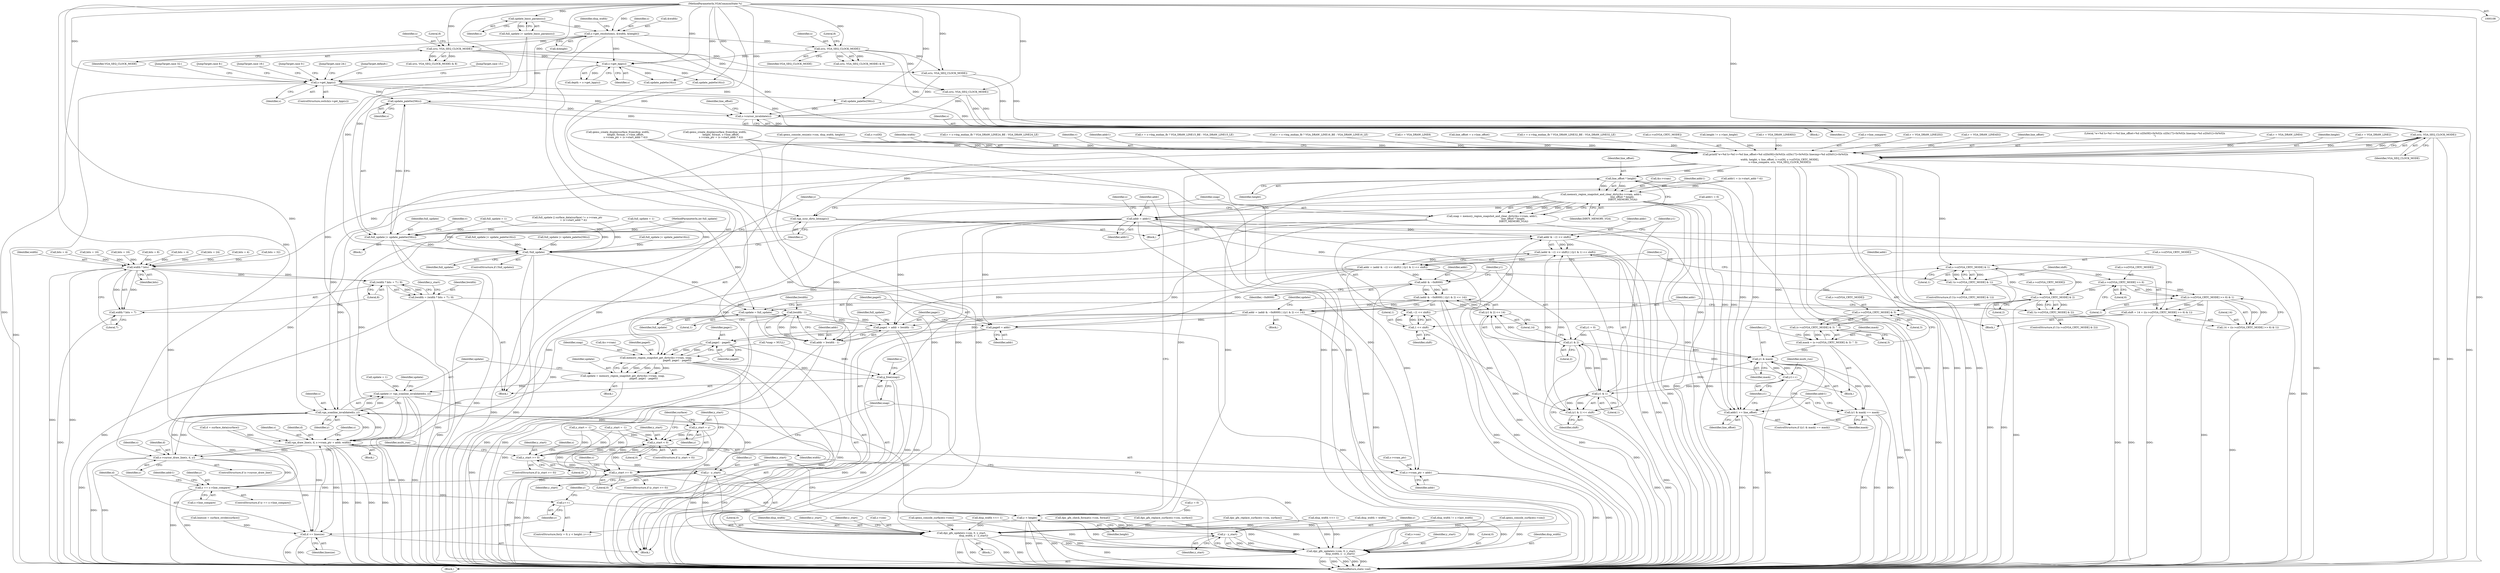 digraph "0_qemu_bfc56535f793c557aa754c50213fc5f882e6482d@API" {
"1000540" [label="(Call,update_palette256(s))"];
"1000533" [label="(Call,s->get_bpp(s))"];
"1000279" [label="(Call,s->get_bpp(s))"];
"1000163" [label="(Call,s->get_resolution(s, &width, &height))"];
"1000161" [label="(Call,update_basic_params(s))"];
"1000109" [label="(MethodParameterIn,VGACommonState *s)"];
"1000253" [label="(Call,sr(s, VGA_SEQ_CLOCK_MODE))"];
"1000269" [label="(Call,sr(s, VGA_SEQ_CLOCK_MODE))"];
"1000538" [label="(Call,full_update |= update_palette256(s))"];
"1000688" [label="(Call,!full_update)"];
"1000777" [label="(Call,update = full_update)"];
"1000627" [label="(Call,s->cursor_invalidate(s))"];
"1000653" [label="(Call,sr(s, VGA_SEQ_CLOCK_MODE))"];
"1000634" [label="(Call,printf(\"w=%d h=%d v=%d line_offset=%d cr[0x09]=0x%02x cr[0x17]=0x%02x linecmp=%d sr[0x01]=0x%02x\n\",\n           width, height, v, line_offset, s->cr[9], s->cr[VGA_CRTC_MODE],\n           s->line_compare, sr(s, VGA_SEQ_CLOCK_MODE)))"];
"1000667" [label="(Call,width * bits)"];
"1000665" [label="(Call,(width * bits + 7) / 8)"];
"1000663" [label="(Call,bwidth = (width * bits + 7) / 8)"];
"1000787" [label="(Call,bwidth - 1)"];
"1000783" [label="(Call,page1 = addr + bwidth - 1)"];
"1000807" [label="(Call,page1 - page0)"];
"1000800" [label="(Call,memory_region_snapshot_get_dirty(&s->vram, snap,\n                                                      page0, page1 - page0))"];
"1000798" [label="(Call,update = memory_region_snapshot_get_dirty(&s->vram, snap,\n                                                      page0, page1 - page0))"];
"1000810" [label="(Call,update |= vga_scanline_invalidated(s, y))"];
"1000928" [label="(Call,g_free(snap))"];
"1000785" [label="(Call,addr + bwidth - 1)"];
"1000666" [label="(Call,width * bits + 7)"];
"1000830" [label="(Call,vga_draw_line(s, d, s->vram_ptr + addr, width))"];
"1000812" [label="(Call,vga_scanline_invalidated(s, y))"];
"1000822" [label="(Call,y_start = y)"];
"1000819" [label="(Call,y_start < 0)"];
"1000850" [label="(Call,y_start >= 0)"];
"1000861" [label="(Call,y - y_start)"];
"1000854" [label="(Call,dpy_gfx_update(s->con, 0, y_start,\n                               disp_width, y - y_start))"];
"1000918" [label="(Call,dpy_gfx_update(s->con, 0, y_start,\n                       disp_width, y - y_start))"];
"1000902" [label="(Call,y == s->line_compare)"];
"1000712" [label="(Call,y++)"];
"1000709" [label="(Call,y < height)"];
"1000925" [label="(Call,y - y_start)"];
"1000914" [label="(Call,y_start >= 0)"];
"1000843" [label="(Call,s->cursor_draw_line(s, d, y))"];
"1000910" [label="(Call,d += linesize)"];
"1000701" [label="(Call,line_offset * height)"];
"1000695" [label="(Call,memory_region_snapshot_and_clear_dirty(&s->vram, addr1,\n                                                      line_offset * height,\n                                                       DIRTY_MEMORY_VGA))"];
"1000693" [label="(Call,snap = memory_region_snapshot_and_clear_dirty(&s->vram, addr1,\n                                                      line_offset * height,\n                                                       DIRTY_MEMORY_VGA))"];
"1000715" [label="(Call,addr = addr1)"];
"1000745" [label="(Call,addr & ~(1 << shift))"];
"1000744" [label="(Call,(addr & ~(1 << shift)) | ((y1 & 1) << shift))"];
"1000742" [label="(Call,addr = (addr & ~(1 << shift)) | ((y1 & 1) << shift))"];
"1000769" [label="(Call,addr & ~0x8000)"];
"1000768" [label="(Call,(addr & ~0x8000) | ((y1 & 2) << 14))"];
"1000766" [label="(Call,addr = (addr & ~0x8000) | ((y1 & 2) << 14))"];
"1000780" [label="(Call,page0 = addr)"];
"1000833" [label="(Call,s->vram_ptr + addr)"];
"1000889" [label="(Call,addr1 += line_offset)"];
"1000720" [label="(Call,s->cr[VGA_CRTC_MODE] & 1)"];
"1000719" [label="(Call,!(s->cr[VGA_CRTC_MODE] & 1))"];
"1000734" [label="(Call,s->cr[VGA_CRTC_MODE] >> 6)"];
"1000733" [label="(Call,(s->cr[VGA_CRTC_MODE] >> 6) & 1)"];
"1000729" [label="(Call,shift = 14 + ((s->cr[VGA_CRTC_MODE] >> 6) & 1))"];
"1000748" [label="(Call,1 << shift)"];
"1000747" [label="(Call,~(1 << shift))"];
"1000751" [label="(Call,(y1 & 1) << shift)"];
"1000731" [label="(Call,14 + ((s->cr[VGA_CRTC_MODE] >> 6) & 1))"];
"1000758" [label="(Call,s->cr[VGA_CRTC_MODE] & 2)"];
"1000757" [label="(Call,!(s->cr[VGA_CRTC_MODE] & 2))"];
"1000875" [label="(Call,s->cr[VGA_CRTC_MODE] & 3)"];
"1000874" [label="(Call,(s->cr[VGA_CRTC_MODE] & 3) ^ 3)"];
"1000872" [label="(Call,mask = (s->cr[VGA_CRTC_MODE] & 3) ^ 3)"];
"1000885" [label="(Call,y1 & mask)"];
"1000884" [label="(Call,(y1 & mask) == mask)"];
"1000892" [label="(Call,y1++)"];
"1000752" [label="(Call,y1 & 1)"];
"1000773" [label="(Call,y1 & 2)"];
"1000772" [label="(Call,(y1 & 2) << 14)"];
"1000691" [label="(Call,vga_sync_dirty_bitmap(s))"];
"1000783" [label="(Call,page1 = addr + bwidth - 1)"];
"1000664" [label="(Identifier,bwidth)"];
"1000844" [label="(Identifier,s)"];
"1000637" [label="(Identifier,height)"];
"1000755" [label="(Identifier,shift)"];
"1000754" [label="(Literal,1)"];
"1000805" [label="(Identifier,snap)"];
"1000782" [label="(Identifier,addr)"];
"1000707" [label="(Identifier,y)"];
"1000710" [label="(Identifier,y)"];
"1000870" [label="(Identifier,multi_run)"];
"1000721" [label="(Call,s->cr[VGA_CRTC_MODE])"];
"1000538" [label="(Call,full_update |= update_palette256(s))"];
"1000115" [label="(Call,qemu_console_surface(s->con))"];
"1000653" [label="(Call,sr(s, VGA_SEQ_CLOCK_MODE))"];
"1000811" [label="(Identifier,update)"];
"1000757" [label="(Call,!(s->cr[VGA_CRTC_MODE] & 2))"];
"1000350" [label="(Call,qemu_create_displaysurface_from(disp_width,\n                    height, format, s->line_offset,\n                    s->vram_ptr + (s->start_addr * 4)))"];
"1000816" [label="(Identifier,update)"];
"1000714" [label="(Block,)"];
"1000712" [label="(Call,y++)"];
"1000164" [label="(Identifier,s)"];
"1000665" [label="(Call,(width * bits + 7) / 8)"];
"1000705" [label="(ControlStructure,for(y = 0; y < height; y++))"];
"1000927" [label="(Identifier,y_start)"];
"1000747" [label="(Call,~(1 << shift))"];
"1000735" [label="(Call,s->cr[VGA_CRTC_MODE])"];
"1000759" [label="(Call,s->cr[VGA_CRTC_MODE])"];
"1000524" [label="(Call,v = VGA_DRAW_LINE2)"];
"1000919" [label="(Call,s->con)"];
"1000711" [label="(Identifier,height)"];
"1000769" [label="(Call,addr & ~0x8000)"];
"1000765" [label="(Block,)"];
"1000541" [label="(Identifier,s)"];
"1000756" [label="(ControlStructure,if (!(s->cr[VGA_CRTC_MODE] & 2)))"];
"1000912" [label="(Identifier,linesize)"];
"1000715" [label="(Call,addr = addr1)"];
"1000537" [label="(JumpTarget,case 0:)"];
"1000480" [label="(Call,full_update |= update_palette16(s))"];
"1000667" [label="(Call,width * bits)"];
"1000510" [label="(Call,update_palette16(s))"];
"1000784" [label="(Identifier,page1)"];
"1000640" [label="(Call,s->cr[9])"];
"1000734" [label="(Call,s->cr[VGA_CRTC_MODE] >> 6)"];
"1000270" [label="(Identifier,s)"];
"1000918" [label="(Call,dpy_gfx_update(s->con, 0, y_start,\n                       disp_width, y - y_start))"];
"1000636" [label="(Identifier,width)"];
"1000713" [label="(Identifier,y)"];
"1000689" [label="(Identifier,full_update)"];
"1000839" [label="(ControlStructure,if (s->cursor_draw_line))"];
"1000111" [label="(Block,)"];
"1000676" [label="(Call,d = surface_data(surface))"];
"1000939" [label="(MethodReturn,static void)"];
"1000588" [label="(Call,v = s->big_endian_fb ? VGA_DRAW_LINE24_BE : VGA_DRAW_LINE24_LE)"];
"1000861" [label="(Call,y - y_start)"];
"1000824" [label="(Identifier,y)"];
"1000845" [label="(Identifier,d)"];
"1000776" [label="(Literal,14)"];
"1000774" [label="(Identifier,y1)"];
"1000834" [label="(Call,s->vram_ptr)"];
"1000746" [label="(Identifier,addr)"];
"1000279" [label="(Call,s->get_bpp(s))"];
"1000587" [label="(JumpTarget,case 24:)"];
"1000638" [label="(Identifier,v)"];
"1000831" [label="(Identifier,s)"];
"1000885" [label="(Call,y1 & mask)"];
"1000883" [label="(ControlStructure,if ((y1 & mask) == mask))"];
"1000876" [label="(Call,s->cr[VGA_CRTC_MODE])"];
"1000657" [label="(Identifier,addr1)"];
"1000252" [label="(Call,sr(s, VGA_SEQ_CLOCK_MODE) & 8)"];
"1000268" [label="(Call,sr(s, VGA_SEQ_CLOCK_MODE) & 8)"];
"1000864" [label="(Call,y_start = -1)"];
"1000694" [label="(Identifier,snap)"];
"1000750" [label="(Identifier,shift)"];
"1000534" [label="(Identifier,s)"];
"1000887" [label="(Identifier,mask)"];
"1000772" [label="(Call,(y1 & 2) << 14)"];
"1000596" [label="(Call,bits = 24)"];
"1000536" [label="(JumpTarget,default:)"];
"1000670" [label="(Literal,7)"];
"1000669" [label="(Identifier,bits)"];
"1000850" [label="(Call,y_start >= 0)"];
"1000813" [label="(Identifier,s)"];
"1000922" [label="(Literal,0)"];
"1000770" [label="(Identifier,addr)"];
"1000843" [label="(Call,s->cursor_draw_line(s, d, y))"];
"1000687" [label="(ControlStructure,if (!full_update))"];
"1000832" [label="(Identifier,d)"];
"1000533" [label="(Call,s->get_bpp(s))"];
"1000719" [label="(Call,!(s->cr[VGA_CRTC_MODE] & 1))"];
"1000830" [label="(Call,vga_draw_line(s, d, s->vram_ptr + addr, width))"];
"1000771" [label="(Identifier,~0x8000)"];
"1000852" [label="(Literal,0)"];
"1000709" [label="(Call,y < height)"];
"1000761" [label="(Identifier,s)"];
"1000634" [label="(Call,printf(\"w=%d h=%d v=%d line_offset=%d cr[0x09]=0x%02x cr[0x17]=0x%02x linecmp=%d sr[0x01]=0x%02x\n\",\n           width, height, v, line_offset, s->cr[9], s->cr[VGA_CRTC_MODE],\n           s->line_compare, sr(s, VGA_SEQ_CLOCK_MODE)))"];
"1000545" [label="(Call,bits = 4)"];
"1000913" [label="(ControlStructure,if (y_start >= 0))"];
"1000753" [label="(Identifier,y1)"];
"1000766" [label="(Call,addr = (addr & ~0x8000) | ((y1 & 2) << 14))"];
"1000272" [label="(Literal,8)"];
"1000258" [label="(Call,disp_width <<= 1)"];
"1000561" [label="(JumpTarget,case 15:)"];
"1000165" [label="(Call,&width)"];
"1000920" [label="(Identifier,s)"];
"1000810" [label="(Call,update |= vga_scanline_invalidated(s, y))"];
"1000562" [label="(Call,v = s->big_endian_fb ? VGA_DRAW_LINE15_BE : VGA_DRAW_LINE15_LE)"];
"1000812" [label="(Call,vga_scanline_invalidated(s, y))"];
"1000901" [label="(ControlStructure,if (y == s->line_compare))"];
"1000881" [label="(Literal,3)"];
"1000723" [label="(Identifier,s)"];
"1000797" [label="(Block,)"];
"1000430" [label="(Call,full_update || surface_data(surface) != s->vram_ptr\n                + (s->start_addr * 4))"];
"1000575" [label="(Call,v = s->big_endian_fb ? VGA_DRAW_LINE16_BE : VGA_DRAW_LINE16_LE)"];
"1000543" [label="(Identifier,v)"];
"1000779" [label="(Identifier,full_update)"];
"1000470" [label="(Call,dpy_gfx_replace_surface(s->con, surface))"];
"1000159" [label="(Call,full_update |= update_basic_params(s))"];
"1000630" [label="(Identifier,line_offset)"];
"1000890" [label="(Identifier,addr1)"];
"1000684" [label="(Call,y1 = 0)"];
"1000849" [label="(ControlStructure,if (y_start >= 0))"];
"1000162" [label="(Identifier,s)"];
"1000807" [label="(Call,page1 - page0)"];
"1000916" [label="(Literal,0)"];
"1000609" [label="(Call,bits = 32)"];
"1000668" [label="(Identifier,width)"];
"1000733" [label="(Call,(s->cr[VGA_CRTC_MODE] >> 6) & 1)"];
"1000837" [label="(Identifier,addr)"];
"1000786" [label="(Identifier,addr)"];
"1000422" [label="(Call,full_update = 1)"];
"1000871" [label="(Block,)"];
"1000253" [label="(Call,sr(s, VGA_SEQ_CLOCK_MODE))"];
"1000798" [label="(Call,update = memory_region_snapshot_get_dirty(&s->vram, snap,\n                                                      page0, page1 - page0))"];
"1000872" [label="(Call,mask = (s->cr[VGA_CRTC_MODE] & 3) ^ 3)"];
"1000680" [label="(Call,linesize = surface_stride(surface))"];
"1000818" [label="(ControlStructure,if (y_start < 0))"];
"1000381" [label="(Call,qemu_console_surface(s->con))"];
"1000554" [label="(Call,v = VGA_DRAW_LINE8)"];
"1000809" [label="(Identifier,page0)"];
"1000672" [label="(Call,y_start = -1)"];
"1000716" [label="(Identifier,addr)"];
"1000663" [label="(Call,bwidth = (width * bits + 7) / 8)"];
"1000629" [label="(Call,line_offset = s->line_offset)"];
"1000527" [label="(Call,bits = 4)"];
"1000801" [label="(Call,&s->vram)"];
"1000727" [label="(Block,)"];
"1000600" [label="(JumpTarget,case 32:)"];
"1000808" [label="(Identifier,page1)"];
"1000366" [label="(Call,dpy_gfx_replace_surface(s->con, surface))"];
"1000601" [label="(Call,v = s->big_endian_fb ? VGA_DRAW_LINE32_BE : VGA_DRAW_LINE32_LE)"];
"1000274" [label="(Call,disp_width <<= 1)"];
"1000926" [label="(Identifier,y)"];
"1000700" [label="(Identifier,addr1)"];
"1000785" [label="(Call,addr + bwidth - 1)"];
"1000277" [label="(Call,depth = s->get_bpp(s))"];
"1000726" [label="(Literal,1)"];
"1000856" [label="(Identifier,s)"];
"1000778" [label="(Identifier,update)"];
"1000819" [label="(Call,y_start < 0)"];
"1000645" [label="(Call,s->cr[VGA_CRTC_MODE])"];
"1000928" [label="(Call,g_free(snap))"];
"1000806" [label="(Identifier,page0)"];
"1000169" [label="(Call,disp_width = width)"];
"1000904" [label="(Call,s->line_compare)"];
"1000781" [label="(Identifier,page0)"];
"1000789" [label="(Literal,1)"];
"1000583" [label="(Call,bits = 16)"];
"1000907" [label="(Call,addr1 = 0)"];
"1000893" [label="(Identifier,y1)"];
"1000888" [label="(Identifier,mask)"];
"1000486" [label="(Call,sr(s, VGA_SEQ_CLOCK_MODE))"];
"1000814" [label="(Identifier,y)"];
"1000767" [label="(Identifier,addr)"];
"1000846" [label="(Identifier,y)"];
"1000822" [label="(Call,y_start = y)"];
"1000540" [label="(Call,update_palette256(s))"];
"1000323" [label="(Call,height != s->last_height)"];
"1000914" [label="(Call,y_start >= 0)"];
"1000929" [label="(Identifier,snap)"];
"1000858" [label="(Literal,0)"];
"1000758" [label="(Call,s->cr[VGA_CRTC_MODE] & 2)"];
"1000731" [label="(Call,14 + ((s->cr[VGA_CRTC_MODE] >> 6) & 1))"];
"1000693" [label="(Call,snap = memory_region_snapshot_and_clear_dirty(&s->vram, addr1,\n                                                      line_offset * height,\n                                                       DIRTY_MEMORY_VGA))"];
"1000780" [label="(Call,page0 = addr)"];
"1000293" [label="(Call,dpy_gfx_check_format(s->con, format))"];
"1000752" [label="(Call,y1 & 1)"];
"1000718" [label="(ControlStructure,if (!(s->cr[VGA_CRTC_MODE] & 1)))"];
"1000895" [label="(Identifier,multi_run)"];
"1000454" [label="(Call,qemu_create_displaysurface_from(disp_width,\n                height, format, s->line_offset,\n                s->vram_ptr + (s->start_addr * 4)))"];
"1000925" [label="(Call,y - y_start)"];
"1000777" [label="(Call,update = full_update)"];
"1000255" [label="(Identifier,VGA_SEQ_CLOCK_MODE)"];
"1000860" [label="(Identifier,disp_width)"];
"1000743" [label="(Identifier,addr)"];
"1000110" [label="(MethodParameterIn,int full_update)"];
"1000884" [label="(Call,(y1 & mask) == mask)"];
"1000788" [label="(Identifier,bwidth)"];
"1000542" [label="(Call,v = VGA_DRAW_LINE8D2)"];
"1000911" [label="(Identifier,d)"];
"1000773" [label="(Call,y1 & 2)"];
"1000650" [label="(Call,s->line_compare)"];
"1000167" [label="(Call,&height)"];
"1000800" [label="(Call,memory_region_snapshot_get_dirty(&s->vram, snap,\n                                                      page0, page1 - page0))"];
"1000271" [label="(Identifier,VGA_SEQ_CLOCK_MODE)"];
"1000823" [label="(Identifier,y_start)"];
"1000923" [label="(Identifier,y_start)"];
"1000269" [label="(Call,sr(s, VGA_SEQ_CLOCK_MODE))"];
"1000833" [label="(Call,s->vram_ptr + addr)"];
"1000741" [label="(Literal,1)"];
"1000673" [label="(Identifier,y_start)"];
"1000908" [label="(Identifier,addr1)"];
"1000233" [label="(Call,full_update = 1)"];
"1000740" [label="(Literal,6)"];
"1000859" [label="(Identifier,y_start)"];
"1000702" [label="(Identifier,line_offset)"];
"1000745" [label="(Call,addr & ~(1 << shift))"];
"1000892" [label="(Call,y1++)"];
"1000109" [label="(MethodParameterIn,VGACommonState *s)"];
"1000627" [label="(Call,s->cursor_invalidate(s))"];
"1000535" [label="(Block,)"];
"1000514" [label="(Call,sr(s, VGA_SEQ_CLOCK_MODE))"];
"1000654" [label="(Identifier,s)"];
"1000373" [label="(Call,qemu_console_resize(s->con, disp_width, height))"];
"1000570" [label="(Call,bits = 16)"];
"1000508" [label="(Call,full_update |= update_palette16(s))"];
"1000841" [label="(Identifier,s)"];
"1000862" [label="(Identifier,y)"];
"1000903" [label="(Identifier,y)"];
"1000744" [label="(Call,(addr & ~(1 << shift)) | ((y1 & 1) << shift))"];
"1000751" [label="(Call,(y1 & 1) << shift)"];
"1000557" [label="(Call,bits = 8)"];
"1000874" [label="(Call,(s->cr[VGA_CRTC_MODE] & 3) ^ 3)"];
"1000932" [label="(Identifier,s)"];
"1000873" [label="(Identifier,mask)"];
"1000539" [label="(Identifier,full_update)"];
"1000820" [label="(Identifier,y_start)"];
"1000655" [label="(Identifier,VGA_SEQ_CLOCK_MODE)"];
"1000161" [label="(Call,update_basic_params(s))"];
"1000863" [label="(Identifier,y_start)"];
"1000732" [label="(Literal,14)"];
"1000853" [label="(Block,)"];
"1000519" [label="(Call,v = VGA_DRAW_LINE2D2)"];
"1000865" [label="(Identifier,y_start)"];
"1000136" [label="(Call,*snap = NULL)"];
"1000550" [label="(Call,full_update |= update_palette256(s))"];
"1000163" [label="(Call,s->get_resolution(s, &width, &height))"];
"1000749" [label="(Literal,1)"];
"1000491" [label="(Call,v = VGA_DRAW_LINE4D2)"];
"1000692" [label="(Identifier,s)"];
"1000280" [label="(Identifier,s)"];
"1000902" [label="(Call,y == s->line_compare)"];
"1000720" [label="(Call,s->cr[VGA_CRTC_MODE] & 1)"];
"1000317" [label="(Call,disp_width != s->last_width)"];
"1000706" [label="(Call,y = 0)"];
"1000696" [label="(Call,&s->vram)"];
"1000549" [label="(JumpTarget,case 8:)"];
"1000532" [label="(ControlStructure,switch(s->get_bpp(s)))"];
"1000729" [label="(Call,shift = 14 + ((s->cr[VGA_CRTC_MODE] >> 6) & 1))"];
"1000170" [label="(Identifier,disp_width)"];
"1000787" [label="(Call,bwidth - 1)"];
"1000775" [label="(Literal,2)"];
"1000924" [label="(Identifier,disp_width)"];
"1000703" [label="(Identifier,height)"];
"1000552" [label="(Call,update_palette256(s))"];
"1000855" [label="(Call,s->con)"];
"1000886" [label="(Identifier,y1)"];
"1000690" [label="(Block,)"];
"1000574" [label="(JumpTarget,case 16:)"];
"1000704" [label="(Identifier,DIRTY_MEMORY_VGA)"];
"1000828" [label="(Identifier,surface)"];
"1000639" [label="(Identifier,line_offset)"];
"1000254" [label="(Identifier,s)"];
"1000799" [label="(Identifier,update)"];
"1000882" [label="(Literal,3)"];
"1000793" [label="(Call,update = 1)"];
"1000889" [label="(Call,addr1 += line_offset)"];
"1000748" [label="(Call,1 << shift)"];
"1000891" [label="(Identifier,line_offset)"];
"1000626" [label="(Block,)"];
"1000742" [label="(Call,addr = (addr & ~(1 << shift)) | ((y1 & 1) << shift))"];
"1000829" [label="(Block,)"];
"1000666" [label="(Call,width * bits + 7)"];
"1000730" [label="(Identifier,shift)"];
"1000917" [label="(Block,)"];
"1000851" [label="(Identifier,y_start)"];
"1000875" [label="(Call,s->cr[VGA_CRTC_MODE] & 3)"];
"1000691" [label="(Call,vga_sync_dirty_bitmap(s))"];
"1000482" [label="(Call,update_palette16(s))"];
"1000910" [label="(Call,d += linesize)"];
"1000701" [label="(Call,line_offset * height)"];
"1000768" [label="(Call,(addr & ~0x8000) | ((y1 & 2) << 14))"];
"1000915" [label="(Identifier,y_start)"];
"1000854" [label="(Call,dpy_gfx_update(s->con, 0, y_start,\n                               disp_width, y - y_start))"];
"1000791" [label="(Identifier,full_update)"];
"1000499" [label="(Call,bits = 4)"];
"1000256" [label="(Literal,8)"];
"1000635" [label="(Literal,\"w=%d h=%d v=%d line_offset=%d cr[0x09]=0x%02x cr[0x17]=0x%02x linecmp=%d sr[0x01]=0x%02x\n\")"];
"1000821" [label="(Literal,0)"];
"1000688" [label="(Call,!full_update)"];
"1000496" [label="(Call,v = VGA_DRAW_LINE4)"];
"1000671" [label="(Literal,8)"];
"1000656" [label="(Call,addr1 = (s->start_addr * 4))"];
"1000628" [label="(Identifier,s)"];
"1000838" [label="(Identifier,width)"];
"1000717" [label="(Identifier,addr1)"];
"1000764" [label="(Literal,2)"];
"1000695" [label="(Call,memory_region_snapshot_and_clear_dirty(&s->vram, addr1,\n                                                      line_offset * height,\n                                                       DIRTY_MEMORY_VGA))"];
"1000540" -> "1000538"  [label="AST: "];
"1000540" -> "1000541"  [label="CFG: "];
"1000541" -> "1000540"  [label="AST: "];
"1000538" -> "1000540"  [label="CFG: "];
"1000540" -> "1000538"  [label="DDG: "];
"1000533" -> "1000540"  [label="DDG: "];
"1000109" -> "1000540"  [label="DDG: "];
"1000540" -> "1000627"  [label="DDG: "];
"1000540" -> "1000653"  [label="DDG: "];
"1000533" -> "1000532"  [label="AST: "];
"1000533" -> "1000534"  [label="CFG: "];
"1000534" -> "1000533"  [label="AST: "];
"1000536" -> "1000533"  [label="CFG: "];
"1000537" -> "1000533"  [label="CFG: "];
"1000549" -> "1000533"  [label="CFG: "];
"1000561" -> "1000533"  [label="CFG: "];
"1000574" -> "1000533"  [label="CFG: "];
"1000587" -> "1000533"  [label="CFG: "];
"1000600" -> "1000533"  [label="CFG: "];
"1000533" -> "1000939"  [label="DDG: "];
"1000279" -> "1000533"  [label="DDG: "];
"1000109" -> "1000533"  [label="DDG: "];
"1000533" -> "1000552"  [label="DDG: "];
"1000533" -> "1000627"  [label="DDG: "];
"1000533" -> "1000653"  [label="DDG: "];
"1000279" -> "1000277"  [label="AST: "];
"1000279" -> "1000280"  [label="CFG: "];
"1000280" -> "1000279"  [label="AST: "];
"1000277" -> "1000279"  [label="CFG: "];
"1000279" -> "1000277"  [label="DDG: "];
"1000163" -> "1000279"  [label="DDG: "];
"1000253" -> "1000279"  [label="DDG: "];
"1000269" -> "1000279"  [label="DDG: "];
"1000109" -> "1000279"  [label="DDG: "];
"1000279" -> "1000482"  [label="DDG: "];
"1000279" -> "1000510"  [label="DDG: "];
"1000163" -> "1000111"  [label="AST: "];
"1000163" -> "1000167"  [label="CFG: "];
"1000164" -> "1000163"  [label="AST: "];
"1000165" -> "1000163"  [label="AST: "];
"1000167" -> "1000163"  [label="AST: "];
"1000170" -> "1000163"  [label="CFG: "];
"1000163" -> "1000939"  [label="DDG: "];
"1000163" -> "1000939"  [label="DDG: "];
"1000163" -> "1000939"  [label="DDG: "];
"1000161" -> "1000163"  [label="DDG: "];
"1000109" -> "1000163"  [label="DDG: "];
"1000163" -> "1000253"  [label="DDG: "];
"1000163" -> "1000269"  [label="DDG: "];
"1000161" -> "1000159"  [label="AST: "];
"1000161" -> "1000162"  [label="CFG: "];
"1000162" -> "1000161"  [label="AST: "];
"1000159" -> "1000161"  [label="CFG: "];
"1000161" -> "1000159"  [label="DDG: "];
"1000109" -> "1000161"  [label="DDG: "];
"1000109" -> "1000108"  [label="AST: "];
"1000109" -> "1000939"  [label="DDG: "];
"1000109" -> "1000253"  [label="DDG: "];
"1000109" -> "1000269"  [label="DDG: "];
"1000109" -> "1000482"  [label="DDG: "];
"1000109" -> "1000486"  [label="DDG: "];
"1000109" -> "1000510"  [label="DDG: "];
"1000109" -> "1000514"  [label="DDG: "];
"1000109" -> "1000552"  [label="DDG: "];
"1000109" -> "1000627"  [label="DDG: "];
"1000109" -> "1000653"  [label="DDG: "];
"1000109" -> "1000691"  [label="DDG: "];
"1000109" -> "1000812"  [label="DDG: "];
"1000109" -> "1000830"  [label="DDG: "];
"1000109" -> "1000843"  [label="DDG: "];
"1000253" -> "1000252"  [label="AST: "];
"1000253" -> "1000255"  [label="CFG: "];
"1000254" -> "1000253"  [label="AST: "];
"1000255" -> "1000253"  [label="AST: "];
"1000256" -> "1000253"  [label="CFG: "];
"1000253" -> "1000252"  [label="DDG: "];
"1000253" -> "1000252"  [label="DDG: "];
"1000253" -> "1000486"  [label="DDG: "];
"1000253" -> "1000514"  [label="DDG: "];
"1000253" -> "1000653"  [label="DDG: "];
"1000269" -> "1000268"  [label="AST: "];
"1000269" -> "1000271"  [label="CFG: "];
"1000270" -> "1000269"  [label="AST: "];
"1000271" -> "1000269"  [label="AST: "];
"1000272" -> "1000269"  [label="CFG: "];
"1000269" -> "1000268"  [label="DDG: "];
"1000269" -> "1000268"  [label="DDG: "];
"1000269" -> "1000486"  [label="DDG: "];
"1000269" -> "1000514"  [label="DDG: "];
"1000269" -> "1000653"  [label="DDG: "];
"1000538" -> "1000535"  [label="AST: "];
"1000539" -> "1000538"  [label="AST: "];
"1000543" -> "1000538"  [label="CFG: "];
"1000538" -> "1000939"  [label="DDG: "];
"1000538" -> "1000939"  [label="DDG: "];
"1000159" -> "1000538"  [label="DDG: "];
"1000422" -> "1000538"  [label="DDG: "];
"1000430" -> "1000538"  [label="DDG: "];
"1000233" -> "1000538"  [label="DDG: "];
"1000110" -> "1000538"  [label="DDG: "];
"1000538" -> "1000688"  [label="DDG: "];
"1000688" -> "1000687"  [label="AST: "];
"1000688" -> "1000689"  [label="CFG: "];
"1000689" -> "1000688"  [label="AST: "];
"1000692" -> "1000688"  [label="CFG: "];
"1000707" -> "1000688"  [label="CFG: "];
"1000688" -> "1000939"  [label="DDG: "];
"1000688" -> "1000939"  [label="DDG: "];
"1000508" -> "1000688"  [label="DDG: "];
"1000159" -> "1000688"  [label="DDG: "];
"1000422" -> "1000688"  [label="DDG: "];
"1000430" -> "1000688"  [label="DDG: "];
"1000550" -> "1000688"  [label="DDG: "];
"1000480" -> "1000688"  [label="DDG: "];
"1000233" -> "1000688"  [label="DDG: "];
"1000110" -> "1000688"  [label="DDG: "];
"1000688" -> "1000777"  [label="DDG: "];
"1000777" -> "1000714"  [label="AST: "];
"1000777" -> "1000779"  [label="CFG: "];
"1000778" -> "1000777"  [label="AST: "];
"1000779" -> "1000777"  [label="AST: "];
"1000781" -> "1000777"  [label="CFG: "];
"1000777" -> "1000939"  [label="DDG: "];
"1000110" -> "1000777"  [label="DDG: "];
"1000627" -> "1000626"  [label="AST: "];
"1000627" -> "1000628"  [label="CFG: "];
"1000628" -> "1000627"  [label="AST: "];
"1000630" -> "1000627"  [label="CFG: "];
"1000627" -> "1000939"  [label="DDG: "];
"1000552" -> "1000627"  [label="DDG: "];
"1000514" -> "1000627"  [label="DDG: "];
"1000486" -> "1000627"  [label="DDG: "];
"1000627" -> "1000653"  [label="DDG: "];
"1000653" -> "1000634"  [label="AST: "];
"1000653" -> "1000655"  [label="CFG: "];
"1000654" -> "1000653"  [label="AST: "];
"1000655" -> "1000653"  [label="AST: "];
"1000634" -> "1000653"  [label="CFG: "];
"1000653" -> "1000939"  [label="DDG: "];
"1000653" -> "1000939"  [label="DDG: "];
"1000653" -> "1000634"  [label="DDG: "];
"1000653" -> "1000634"  [label="DDG: "];
"1000552" -> "1000653"  [label="DDG: "];
"1000514" -> "1000653"  [label="DDG: "];
"1000514" -> "1000653"  [label="DDG: "];
"1000486" -> "1000653"  [label="DDG: "];
"1000486" -> "1000653"  [label="DDG: "];
"1000653" -> "1000691"  [label="DDG: "];
"1000653" -> "1000812"  [label="DDG: "];
"1000634" -> "1000111"  [label="AST: "];
"1000635" -> "1000634"  [label="AST: "];
"1000636" -> "1000634"  [label="AST: "];
"1000637" -> "1000634"  [label="AST: "];
"1000638" -> "1000634"  [label="AST: "];
"1000639" -> "1000634"  [label="AST: "];
"1000640" -> "1000634"  [label="AST: "];
"1000645" -> "1000634"  [label="AST: "];
"1000650" -> "1000634"  [label="AST: "];
"1000657" -> "1000634"  [label="CFG: "];
"1000634" -> "1000939"  [label="DDG: "];
"1000634" -> "1000939"  [label="DDG: "];
"1000634" -> "1000939"  [label="DDG: "];
"1000634" -> "1000939"  [label="DDG: "];
"1000634" -> "1000939"  [label="DDG: "];
"1000634" -> "1000939"  [label="DDG: "];
"1000634" -> "1000939"  [label="DDG: "];
"1000323" -> "1000634"  [label="DDG: "];
"1000454" -> "1000634"  [label="DDG: "];
"1000373" -> "1000634"  [label="DDG: "];
"1000350" -> "1000634"  [label="DDG: "];
"1000524" -> "1000634"  [label="DDG: "];
"1000588" -> "1000634"  [label="DDG: "];
"1000562" -> "1000634"  [label="DDG: "];
"1000519" -> "1000634"  [label="DDG: "];
"1000601" -> "1000634"  [label="DDG: "];
"1000542" -> "1000634"  [label="DDG: "];
"1000575" -> "1000634"  [label="DDG: "];
"1000491" -> "1000634"  [label="DDG: "];
"1000554" -> "1000634"  [label="DDG: "];
"1000496" -> "1000634"  [label="DDG: "];
"1000629" -> "1000634"  [label="DDG: "];
"1000634" -> "1000667"  [label="DDG: "];
"1000634" -> "1000701"  [label="DDG: "];
"1000634" -> "1000701"  [label="DDG: "];
"1000634" -> "1000709"  [label="DDG: "];
"1000634" -> "1000720"  [label="DDG: "];
"1000634" -> "1000889"  [label="DDG: "];
"1000634" -> "1000902"  [label="DDG: "];
"1000667" -> "1000666"  [label="AST: "];
"1000667" -> "1000669"  [label="CFG: "];
"1000668" -> "1000667"  [label="AST: "];
"1000669" -> "1000667"  [label="AST: "];
"1000670" -> "1000667"  [label="CFG: "];
"1000667" -> "1000939"  [label="DDG: "];
"1000667" -> "1000939"  [label="DDG: "];
"1000667" -> "1000665"  [label="DDG: "];
"1000667" -> "1000665"  [label="DDG: "];
"1000667" -> "1000666"  [label="DDG: "];
"1000667" -> "1000666"  [label="DDG: "];
"1000570" -> "1000667"  [label="DDG: "];
"1000583" -> "1000667"  [label="DDG: "];
"1000596" -> "1000667"  [label="DDG: "];
"1000527" -> "1000667"  [label="DDG: "];
"1000609" -> "1000667"  [label="DDG: "];
"1000545" -> "1000667"  [label="DDG: "];
"1000499" -> "1000667"  [label="DDG: "];
"1000557" -> "1000667"  [label="DDG: "];
"1000667" -> "1000830"  [label="DDG: "];
"1000665" -> "1000663"  [label="AST: "];
"1000665" -> "1000671"  [label="CFG: "];
"1000666" -> "1000665"  [label="AST: "];
"1000671" -> "1000665"  [label="AST: "];
"1000663" -> "1000665"  [label="CFG: "];
"1000665" -> "1000939"  [label="DDG: "];
"1000665" -> "1000663"  [label="DDG: "];
"1000665" -> "1000663"  [label="DDG: "];
"1000663" -> "1000111"  [label="AST: "];
"1000664" -> "1000663"  [label="AST: "];
"1000673" -> "1000663"  [label="CFG: "];
"1000663" -> "1000939"  [label="DDG: "];
"1000663" -> "1000939"  [label="DDG: "];
"1000663" -> "1000787"  [label="DDG: "];
"1000787" -> "1000785"  [label="AST: "];
"1000787" -> "1000789"  [label="CFG: "];
"1000788" -> "1000787"  [label="AST: "];
"1000789" -> "1000787"  [label="AST: "];
"1000785" -> "1000787"  [label="CFG: "];
"1000787" -> "1000939"  [label="DDG: "];
"1000787" -> "1000783"  [label="DDG: "];
"1000787" -> "1000783"  [label="DDG: "];
"1000787" -> "1000785"  [label="DDG: "];
"1000787" -> "1000785"  [label="DDG: "];
"1000783" -> "1000714"  [label="AST: "];
"1000783" -> "1000785"  [label="CFG: "];
"1000784" -> "1000783"  [label="AST: "];
"1000785" -> "1000783"  [label="AST: "];
"1000791" -> "1000783"  [label="CFG: "];
"1000783" -> "1000939"  [label="DDG: "];
"1000783" -> "1000939"  [label="DDG: "];
"1000715" -> "1000783"  [label="DDG: "];
"1000766" -> "1000783"  [label="DDG: "];
"1000742" -> "1000783"  [label="DDG: "];
"1000783" -> "1000807"  [label="DDG: "];
"1000807" -> "1000800"  [label="AST: "];
"1000807" -> "1000809"  [label="CFG: "];
"1000808" -> "1000807"  [label="AST: "];
"1000809" -> "1000807"  [label="AST: "];
"1000800" -> "1000807"  [label="CFG: "];
"1000807" -> "1000939"  [label="DDG: "];
"1000807" -> "1000800"  [label="DDG: "];
"1000807" -> "1000800"  [label="DDG: "];
"1000780" -> "1000807"  [label="DDG: "];
"1000800" -> "1000798"  [label="AST: "];
"1000801" -> "1000800"  [label="AST: "];
"1000805" -> "1000800"  [label="AST: "];
"1000806" -> "1000800"  [label="AST: "];
"1000798" -> "1000800"  [label="CFG: "];
"1000800" -> "1000939"  [label="DDG: "];
"1000800" -> "1000939"  [label="DDG: "];
"1000800" -> "1000939"  [label="DDG: "];
"1000800" -> "1000798"  [label="DDG: "];
"1000800" -> "1000798"  [label="DDG: "];
"1000800" -> "1000798"  [label="DDG: "];
"1000800" -> "1000798"  [label="DDG: "];
"1000695" -> "1000800"  [label="DDG: "];
"1000693" -> "1000800"  [label="DDG: "];
"1000136" -> "1000800"  [label="DDG: "];
"1000800" -> "1000928"  [label="DDG: "];
"1000798" -> "1000797"  [label="AST: "];
"1000799" -> "1000798"  [label="AST: "];
"1000811" -> "1000798"  [label="CFG: "];
"1000798" -> "1000939"  [label="DDG: "];
"1000798" -> "1000810"  [label="DDG: "];
"1000810" -> "1000714"  [label="AST: "];
"1000810" -> "1000812"  [label="CFG: "];
"1000811" -> "1000810"  [label="AST: "];
"1000812" -> "1000810"  [label="AST: "];
"1000816" -> "1000810"  [label="CFG: "];
"1000810" -> "1000939"  [label="DDG: "];
"1000810" -> "1000939"  [label="DDG: "];
"1000810" -> "1000939"  [label="DDG: "];
"1000793" -> "1000810"  [label="DDG: "];
"1000812" -> "1000810"  [label="DDG: "];
"1000812" -> "1000810"  [label="DDG: "];
"1000928" -> "1000111"  [label="AST: "];
"1000928" -> "1000929"  [label="CFG: "];
"1000929" -> "1000928"  [label="AST: "];
"1000932" -> "1000928"  [label="CFG: "];
"1000928" -> "1000939"  [label="DDG: "];
"1000928" -> "1000939"  [label="DDG: "];
"1000693" -> "1000928"  [label="DDG: "];
"1000136" -> "1000928"  [label="DDG: "];
"1000786" -> "1000785"  [label="AST: "];
"1000785" -> "1000939"  [label="DDG: "];
"1000785" -> "1000939"  [label="DDG: "];
"1000715" -> "1000785"  [label="DDG: "];
"1000766" -> "1000785"  [label="DDG: "];
"1000742" -> "1000785"  [label="DDG: "];
"1000666" -> "1000670"  [label="CFG: "];
"1000670" -> "1000666"  [label="AST: "];
"1000671" -> "1000666"  [label="CFG: "];
"1000666" -> "1000939"  [label="DDG: "];
"1000830" -> "1000829"  [label="AST: "];
"1000830" -> "1000838"  [label="CFG: "];
"1000831" -> "1000830"  [label="AST: "];
"1000832" -> "1000830"  [label="AST: "];
"1000833" -> "1000830"  [label="AST: "];
"1000838" -> "1000830"  [label="AST: "];
"1000841" -> "1000830"  [label="CFG: "];
"1000830" -> "1000939"  [label="DDG: "];
"1000830" -> "1000939"  [label="DDG: "];
"1000830" -> "1000939"  [label="DDG: "];
"1000830" -> "1000939"  [label="DDG: "];
"1000830" -> "1000812"  [label="DDG: "];
"1000812" -> "1000830"  [label="DDG: "];
"1000676" -> "1000830"  [label="DDG: "];
"1000910" -> "1000830"  [label="DDG: "];
"1000715" -> "1000830"  [label="DDG: "];
"1000766" -> "1000830"  [label="DDG: "];
"1000742" -> "1000830"  [label="DDG: "];
"1000830" -> "1000843"  [label="DDG: "];
"1000830" -> "1000843"  [label="DDG: "];
"1000830" -> "1000910"  [label="DDG: "];
"1000812" -> "1000814"  [label="CFG: "];
"1000813" -> "1000812"  [label="AST: "];
"1000814" -> "1000812"  [label="AST: "];
"1000812" -> "1000939"  [label="DDG: "];
"1000843" -> "1000812"  [label="DDG: "];
"1000691" -> "1000812"  [label="DDG: "];
"1000709" -> "1000812"  [label="DDG: "];
"1000812" -> "1000822"  [label="DDG: "];
"1000812" -> "1000843"  [label="DDG: "];
"1000812" -> "1000861"  [label="DDG: "];
"1000812" -> "1000902"  [label="DDG: "];
"1000822" -> "1000818"  [label="AST: "];
"1000822" -> "1000824"  [label="CFG: "];
"1000823" -> "1000822"  [label="AST: "];
"1000824" -> "1000822"  [label="AST: "];
"1000828" -> "1000822"  [label="CFG: "];
"1000822" -> "1000819"  [label="DDG: "];
"1000822" -> "1000850"  [label="DDG: "];
"1000822" -> "1000914"  [label="DDG: "];
"1000819" -> "1000818"  [label="AST: "];
"1000819" -> "1000821"  [label="CFG: "];
"1000820" -> "1000819"  [label="AST: "];
"1000821" -> "1000819"  [label="AST: "];
"1000823" -> "1000819"  [label="CFG: "];
"1000828" -> "1000819"  [label="CFG: "];
"1000819" -> "1000939"  [label="DDG: "];
"1000850" -> "1000819"  [label="DDG: "];
"1000864" -> "1000819"  [label="DDG: "];
"1000672" -> "1000819"  [label="DDG: "];
"1000819" -> "1000850"  [label="DDG: "];
"1000819" -> "1000914"  [label="DDG: "];
"1000850" -> "1000849"  [label="AST: "];
"1000850" -> "1000852"  [label="CFG: "];
"1000851" -> "1000850"  [label="AST: "];
"1000852" -> "1000850"  [label="AST: "];
"1000856" -> "1000850"  [label="CFG: "];
"1000870" -> "1000850"  [label="CFG: "];
"1000864" -> "1000850"  [label="DDG: "];
"1000672" -> "1000850"  [label="DDG: "];
"1000850" -> "1000861"  [label="DDG: "];
"1000850" -> "1000914"  [label="DDG: "];
"1000861" -> "1000854"  [label="AST: "];
"1000861" -> "1000863"  [label="CFG: "];
"1000862" -> "1000861"  [label="AST: "];
"1000863" -> "1000861"  [label="AST: "];
"1000854" -> "1000861"  [label="CFG: "];
"1000861" -> "1000854"  [label="DDG: "];
"1000861" -> "1000854"  [label="DDG: "];
"1000861" -> "1000902"  [label="DDG: "];
"1000854" -> "1000853"  [label="AST: "];
"1000855" -> "1000854"  [label="AST: "];
"1000858" -> "1000854"  [label="AST: "];
"1000859" -> "1000854"  [label="AST: "];
"1000860" -> "1000854"  [label="AST: "];
"1000865" -> "1000854"  [label="CFG: "];
"1000854" -> "1000939"  [label="DDG: "];
"1000854" -> "1000939"  [label="DDG: "];
"1000854" -> "1000939"  [label="DDG: "];
"1000854" -> "1000939"  [label="DDG: "];
"1000293" -> "1000854"  [label="DDG: "];
"1000381" -> "1000854"  [label="DDG: "];
"1000470" -> "1000854"  [label="DDG: "];
"1000115" -> "1000854"  [label="DDG: "];
"1000366" -> "1000854"  [label="DDG: "];
"1000274" -> "1000854"  [label="DDG: "];
"1000317" -> "1000854"  [label="DDG: "];
"1000169" -> "1000854"  [label="DDG: "];
"1000258" -> "1000854"  [label="DDG: "];
"1000454" -> "1000854"  [label="DDG: "];
"1000373" -> "1000854"  [label="DDG: "];
"1000350" -> "1000854"  [label="DDG: "];
"1000854" -> "1000918"  [label="DDG: "];
"1000854" -> "1000918"  [label="DDG: "];
"1000918" -> "1000917"  [label="AST: "];
"1000918" -> "1000925"  [label="CFG: "];
"1000919" -> "1000918"  [label="AST: "];
"1000922" -> "1000918"  [label="AST: "];
"1000923" -> "1000918"  [label="AST: "];
"1000924" -> "1000918"  [label="AST: "];
"1000925" -> "1000918"  [label="AST: "];
"1000929" -> "1000918"  [label="CFG: "];
"1000918" -> "1000939"  [label="DDG: "];
"1000918" -> "1000939"  [label="DDG: "];
"1000918" -> "1000939"  [label="DDG: "];
"1000918" -> "1000939"  [label="DDG: "];
"1000918" -> "1000939"  [label="DDG: "];
"1000293" -> "1000918"  [label="DDG: "];
"1000381" -> "1000918"  [label="DDG: "];
"1000470" -> "1000918"  [label="DDG: "];
"1000115" -> "1000918"  [label="DDG: "];
"1000366" -> "1000918"  [label="DDG: "];
"1000925" -> "1000918"  [label="DDG: "];
"1000925" -> "1000918"  [label="DDG: "];
"1000274" -> "1000918"  [label="DDG: "];
"1000317" -> "1000918"  [label="DDG: "];
"1000169" -> "1000918"  [label="DDG: "];
"1000258" -> "1000918"  [label="DDG: "];
"1000454" -> "1000918"  [label="DDG: "];
"1000373" -> "1000918"  [label="DDG: "];
"1000350" -> "1000918"  [label="DDG: "];
"1000902" -> "1000901"  [label="AST: "];
"1000902" -> "1000904"  [label="CFG: "];
"1000903" -> "1000902"  [label="AST: "];
"1000904" -> "1000902"  [label="AST: "];
"1000908" -> "1000902"  [label="CFG: "];
"1000911" -> "1000902"  [label="CFG: "];
"1000902" -> "1000939"  [label="DDG: "];
"1000902" -> "1000939"  [label="DDG: "];
"1000902" -> "1000712"  [label="DDG: "];
"1000843" -> "1000902"  [label="DDG: "];
"1000712" -> "1000705"  [label="AST: "];
"1000712" -> "1000713"  [label="CFG: "];
"1000713" -> "1000712"  [label="AST: "];
"1000710" -> "1000712"  [label="CFG: "];
"1000712" -> "1000709"  [label="DDG: "];
"1000709" -> "1000705"  [label="AST: "];
"1000709" -> "1000711"  [label="CFG: "];
"1000710" -> "1000709"  [label="AST: "];
"1000711" -> "1000709"  [label="AST: "];
"1000716" -> "1000709"  [label="CFG: "];
"1000915" -> "1000709"  [label="CFG: "];
"1000709" -> "1000939"  [label="DDG: "];
"1000709" -> "1000939"  [label="DDG: "];
"1000709" -> "1000939"  [label="DDG: "];
"1000706" -> "1000709"  [label="DDG: "];
"1000701" -> "1000709"  [label="DDG: "];
"1000709" -> "1000925"  [label="DDG: "];
"1000925" -> "1000927"  [label="CFG: "];
"1000926" -> "1000925"  [label="AST: "];
"1000927" -> "1000925"  [label="AST: "];
"1000925" -> "1000939"  [label="DDG: "];
"1000914" -> "1000925"  [label="DDG: "];
"1000914" -> "1000913"  [label="AST: "];
"1000914" -> "1000916"  [label="CFG: "];
"1000915" -> "1000914"  [label="AST: "];
"1000916" -> "1000914"  [label="AST: "];
"1000920" -> "1000914"  [label="CFG: "];
"1000929" -> "1000914"  [label="CFG: "];
"1000914" -> "1000939"  [label="DDG: "];
"1000914" -> "1000939"  [label="DDG: "];
"1000864" -> "1000914"  [label="DDG: "];
"1000672" -> "1000914"  [label="DDG: "];
"1000843" -> "1000839"  [label="AST: "];
"1000843" -> "1000846"  [label="CFG: "];
"1000844" -> "1000843"  [label="AST: "];
"1000845" -> "1000843"  [label="AST: "];
"1000846" -> "1000843"  [label="AST: "];
"1000870" -> "1000843"  [label="CFG: "];
"1000843" -> "1000939"  [label="DDG: "];
"1000843" -> "1000939"  [label="DDG: "];
"1000843" -> "1000910"  [label="DDG: "];
"1000910" -> "1000714"  [label="AST: "];
"1000910" -> "1000912"  [label="CFG: "];
"1000911" -> "1000910"  [label="AST: "];
"1000912" -> "1000910"  [label="AST: "];
"1000713" -> "1000910"  [label="CFG: "];
"1000910" -> "1000939"  [label="DDG: "];
"1000910" -> "1000939"  [label="DDG: "];
"1000680" -> "1000910"  [label="DDG: "];
"1000676" -> "1000910"  [label="DDG: "];
"1000701" -> "1000695"  [label="AST: "];
"1000701" -> "1000703"  [label="CFG: "];
"1000702" -> "1000701"  [label="AST: "];
"1000703" -> "1000701"  [label="AST: "];
"1000704" -> "1000701"  [label="CFG: "];
"1000701" -> "1000939"  [label="DDG: "];
"1000701" -> "1000695"  [label="DDG: "];
"1000701" -> "1000695"  [label="DDG: "];
"1000701" -> "1000889"  [label="DDG: "];
"1000695" -> "1000693"  [label="AST: "];
"1000695" -> "1000704"  [label="CFG: "];
"1000696" -> "1000695"  [label="AST: "];
"1000700" -> "1000695"  [label="AST: "];
"1000704" -> "1000695"  [label="AST: "];
"1000693" -> "1000695"  [label="CFG: "];
"1000695" -> "1000939"  [label="DDG: "];
"1000695" -> "1000939"  [label="DDG: "];
"1000695" -> "1000939"  [label="DDG: "];
"1000695" -> "1000939"  [label="DDG: "];
"1000695" -> "1000693"  [label="DDG: "];
"1000695" -> "1000693"  [label="DDG: "];
"1000695" -> "1000693"  [label="DDG: "];
"1000695" -> "1000693"  [label="DDG: "];
"1000656" -> "1000695"  [label="DDG: "];
"1000695" -> "1000715"  [label="DDG: "];
"1000695" -> "1000889"  [label="DDG: "];
"1000693" -> "1000690"  [label="AST: "];
"1000694" -> "1000693"  [label="AST: "];
"1000707" -> "1000693"  [label="CFG: "];
"1000693" -> "1000939"  [label="DDG: "];
"1000715" -> "1000714"  [label="AST: "];
"1000715" -> "1000717"  [label="CFG: "];
"1000716" -> "1000715"  [label="AST: "];
"1000717" -> "1000715"  [label="AST: "];
"1000723" -> "1000715"  [label="CFG: "];
"1000715" -> "1000939"  [label="DDG: "];
"1000889" -> "1000715"  [label="DDG: "];
"1000656" -> "1000715"  [label="DDG: "];
"1000907" -> "1000715"  [label="DDG: "];
"1000715" -> "1000745"  [label="DDG: "];
"1000715" -> "1000769"  [label="DDG: "];
"1000715" -> "1000780"  [label="DDG: "];
"1000715" -> "1000833"  [label="DDG: "];
"1000745" -> "1000744"  [label="AST: "];
"1000745" -> "1000747"  [label="CFG: "];
"1000746" -> "1000745"  [label="AST: "];
"1000747" -> "1000745"  [label="AST: "];
"1000753" -> "1000745"  [label="CFG: "];
"1000745" -> "1000939"  [label="DDG: "];
"1000745" -> "1000744"  [label="DDG: "];
"1000745" -> "1000744"  [label="DDG: "];
"1000747" -> "1000745"  [label="DDG: "];
"1000744" -> "1000742"  [label="AST: "];
"1000744" -> "1000751"  [label="CFG: "];
"1000751" -> "1000744"  [label="AST: "];
"1000742" -> "1000744"  [label="CFG: "];
"1000744" -> "1000939"  [label="DDG: "];
"1000744" -> "1000939"  [label="DDG: "];
"1000744" -> "1000742"  [label="DDG: "];
"1000744" -> "1000742"  [label="DDG: "];
"1000751" -> "1000744"  [label="DDG: "];
"1000751" -> "1000744"  [label="DDG: "];
"1000742" -> "1000727"  [label="AST: "];
"1000743" -> "1000742"  [label="AST: "];
"1000761" -> "1000742"  [label="CFG: "];
"1000742" -> "1000939"  [label="DDG: "];
"1000742" -> "1000769"  [label="DDG: "];
"1000742" -> "1000780"  [label="DDG: "];
"1000742" -> "1000833"  [label="DDG: "];
"1000769" -> "1000768"  [label="AST: "];
"1000769" -> "1000771"  [label="CFG: "];
"1000770" -> "1000769"  [label="AST: "];
"1000771" -> "1000769"  [label="AST: "];
"1000774" -> "1000769"  [label="CFG: "];
"1000769" -> "1000939"  [label="DDG: "];
"1000769" -> "1000768"  [label="DDG: "];
"1000769" -> "1000768"  [label="DDG: "];
"1000768" -> "1000766"  [label="AST: "];
"1000768" -> "1000772"  [label="CFG: "];
"1000772" -> "1000768"  [label="AST: "];
"1000766" -> "1000768"  [label="CFG: "];
"1000768" -> "1000939"  [label="DDG: "];
"1000768" -> "1000939"  [label="DDG: "];
"1000768" -> "1000766"  [label="DDG: "];
"1000768" -> "1000766"  [label="DDG: "];
"1000772" -> "1000768"  [label="DDG: "];
"1000772" -> "1000768"  [label="DDG: "];
"1000766" -> "1000765"  [label="AST: "];
"1000767" -> "1000766"  [label="AST: "];
"1000778" -> "1000766"  [label="CFG: "];
"1000766" -> "1000939"  [label="DDG: "];
"1000766" -> "1000780"  [label="DDG: "];
"1000766" -> "1000833"  [label="DDG: "];
"1000780" -> "1000714"  [label="AST: "];
"1000780" -> "1000782"  [label="CFG: "];
"1000781" -> "1000780"  [label="AST: "];
"1000782" -> "1000780"  [label="AST: "];
"1000784" -> "1000780"  [label="CFG: "];
"1000780" -> "1000939"  [label="DDG: "];
"1000833" -> "1000837"  [label="CFG: "];
"1000834" -> "1000833"  [label="AST: "];
"1000837" -> "1000833"  [label="AST: "];
"1000838" -> "1000833"  [label="CFG: "];
"1000833" -> "1000939"  [label="DDG: "];
"1000833" -> "1000939"  [label="DDG: "];
"1000889" -> "1000883"  [label="AST: "];
"1000889" -> "1000891"  [label="CFG: "];
"1000890" -> "1000889"  [label="AST: "];
"1000891" -> "1000889"  [label="AST: "];
"1000893" -> "1000889"  [label="CFG: "];
"1000889" -> "1000939"  [label="DDG: "];
"1000889" -> "1000939"  [label="DDG: "];
"1000656" -> "1000889"  [label="DDG: "];
"1000907" -> "1000889"  [label="DDG: "];
"1000720" -> "1000719"  [label="AST: "];
"1000720" -> "1000726"  [label="CFG: "];
"1000721" -> "1000720"  [label="AST: "];
"1000726" -> "1000720"  [label="AST: "];
"1000719" -> "1000720"  [label="CFG: "];
"1000720" -> "1000719"  [label="DDG: "];
"1000720" -> "1000719"  [label="DDG: "];
"1000758" -> "1000720"  [label="DDG: "];
"1000875" -> "1000720"  [label="DDG: "];
"1000720" -> "1000734"  [label="DDG: "];
"1000720" -> "1000758"  [label="DDG: "];
"1000719" -> "1000718"  [label="AST: "];
"1000730" -> "1000719"  [label="CFG: "];
"1000761" -> "1000719"  [label="CFG: "];
"1000719" -> "1000939"  [label="DDG: "];
"1000719" -> "1000939"  [label="DDG: "];
"1000734" -> "1000733"  [label="AST: "];
"1000734" -> "1000740"  [label="CFG: "];
"1000735" -> "1000734"  [label="AST: "];
"1000740" -> "1000734"  [label="AST: "];
"1000741" -> "1000734"  [label="CFG: "];
"1000734" -> "1000733"  [label="DDG: "];
"1000734" -> "1000733"  [label="DDG: "];
"1000734" -> "1000758"  [label="DDG: "];
"1000733" -> "1000731"  [label="AST: "];
"1000733" -> "1000741"  [label="CFG: "];
"1000741" -> "1000733"  [label="AST: "];
"1000731" -> "1000733"  [label="CFG: "];
"1000733" -> "1000939"  [label="DDG: "];
"1000733" -> "1000729"  [label="DDG: "];
"1000733" -> "1000729"  [label="DDG: "];
"1000733" -> "1000731"  [label="DDG: "];
"1000733" -> "1000731"  [label="DDG: "];
"1000729" -> "1000727"  [label="AST: "];
"1000729" -> "1000731"  [label="CFG: "];
"1000730" -> "1000729"  [label="AST: "];
"1000731" -> "1000729"  [label="AST: "];
"1000743" -> "1000729"  [label="CFG: "];
"1000729" -> "1000939"  [label="DDG: "];
"1000729" -> "1000748"  [label="DDG: "];
"1000748" -> "1000747"  [label="AST: "];
"1000748" -> "1000750"  [label="CFG: "];
"1000749" -> "1000748"  [label="AST: "];
"1000750" -> "1000748"  [label="AST: "];
"1000747" -> "1000748"  [label="CFG: "];
"1000748" -> "1000747"  [label="DDG: "];
"1000748" -> "1000747"  [label="DDG: "];
"1000748" -> "1000751"  [label="DDG: "];
"1000747" -> "1000939"  [label="DDG: "];
"1000751" -> "1000755"  [label="CFG: "];
"1000752" -> "1000751"  [label="AST: "];
"1000755" -> "1000751"  [label="AST: "];
"1000751" -> "1000939"  [label="DDG: "];
"1000751" -> "1000939"  [label="DDG: "];
"1000752" -> "1000751"  [label="DDG: "];
"1000752" -> "1000751"  [label="DDG: "];
"1000732" -> "1000731"  [label="AST: "];
"1000731" -> "1000939"  [label="DDG: "];
"1000758" -> "1000757"  [label="AST: "];
"1000758" -> "1000764"  [label="CFG: "];
"1000759" -> "1000758"  [label="AST: "];
"1000764" -> "1000758"  [label="AST: "];
"1000757" -> "1000758"  [label="CFG: "];
"1000758" -> "1000939"  [label="DDG: "];
"1000758" -> "1000757"  [label="DDG: "];
"1000758" -> "1000757"  [label="DDG: "];
"1000758" -> "1000875"  [label="DDG: "];
"1000757" -> "1000756"  [label="AST: "];
"1000767" -> "1000757"  [label="CFG: "];
"1000778" -> "1000757"  [label="CFG: "];
"1000757" -> "1000939"  [label="DDG: "];
"1000757" -> "1000939"  [label="DDG: "];
"1000875" -> "1000874"  [label="AST: "];
"1000875" -> "1000881"  [label="CFG: "];
"1000876" -> "1000875"  [label="AST: "];
"1000881" -> "1000875"  [label="AST: "];
"1000882" -> "1000875"  [label="CFG: "];
"1000875" -> "1000939"  [label="DDG: "];
"1000875" -> "1000874"  [label="DDG: "];
"1000875" -> "1000874"  [label="DDG: "];
"1000874" -> "1000872"  [label="AST: "];
"1000874" -> "1000882"  [label="CFG: "];
"1000882" -> "1000874"  [label="AST: "];
"1000872" -> "1000874"  [label="CFG: "];
"1000874" -> "1000939"  [label="DDG: "];
"1000874" -> "1000872"  [label="DDG: "];
"1000874" -> "1000872"  [label="DDG: "];
"1000872" -> "1000871"  [label="AST: "];
"1000873" -> "1000872"  [label="AST: "];
"1000886" -> "1000872"  [label="CFG: "];
"1000872" -> "1000939"  [label="DDG: "];
"1000872" -> "1000885"  [label="DDG: "];
"1000885" -> "1000884"  [label="AST: "];
"1000885" -> "1000887"  [label="CFG: "];
"1000886" -> "1000885"  [label="AST: "];
"1000887" -> "1000885"  [label="AST: "];
"1000888" -> "1000885"  [label="CFG: "];
"1000885" -> "1000884"  [label="DDG: "];
"1000885" -> "1000884"  [label="DDG: "];
"1000892" -> "1000885"  [label="DDG: "];
"1000684" -> "1000885"  [label="DDG: "];
"1000752" -> "1000885"  [label="DDG: "];
"1000773" -> "1000885"  [label="DDG: "];
"1000885" -> "1000892"  [label="DDG: "];
"1000884" -> "1000883"  [label="AST: "];
"1000884" -> "1000888"  [label="CFG: "];
"1000888" -> "1000884"  [label="AST: "];
"1000890" -> "1000884"  [label="CFG: "];
"1000893" -> "1000884"  [label="CFG: "];
"1000884" -> "1000939"  [label="DDG: "];
"1000884" -> "1000939"  [label="DDG: "];
"1000884" -> "1000939"  [label="DDG: "];
"1000892" -> "1000871"  [label="AST: "];
"1000892" -> "1000893"  [label="CFG: "];
"1000893" -> "1000892"  [label="AST: "];
"1000895" -> "1000892"  [label="CFG: "];
"1000892" -> "1000939"  [label="DDG: "];
"1000892" -> "1000752"  [label="DDG: "];
"1000892" -> "1000773"  [label="DDG: "];
"1000752" -> "1000754"  [label="CFG: "];
"1000753" -> "1000752"  [label="AST: "];
"1000754" -> "1000752"  [label="AST: "];
"1000755" -> "1000752"  [label="CFG: "];
"1000752" -> "1000939"  [label="DDG: "];
"1000684" -> "1000752"  [label="DDG: "];
"1000773" -> "1000752"  [label="DDG: "];
"1000752" -> "1000773"  [label="DDG: "];
"1000773" -> "1000772"  [label="AST: "];
"1000773" -> "1000775"  [label="CFG: "];
"1000774" -> "1000773"  [label="AST: "];
"1000775" -> "1000773"  [label="AST: "];
"1000776" -> "1000773"  [label="CFG: "];
"1000773" -> "1000939"  [label="DDG: "];
"1000773" -> "1000772"  [label="DDG: "];
"1000773" -> "1000772"  [label="DDG: "];
"1000684" -> "1000773"  [label="DDG: "];
"1000772" -> "1000776"  [label="CFG: "];
"1000776" -> "1000772"  [label="AST: "];
"1000772" -> "1000939"  [label="DDG: "];
"1000691" -> "1000690"  [label="AST: "];
"1000691" -> "1000692"  [label="CFG: "];
"1000692" -> "1000691"  [label="AST: "];
"1000694" -> "1000691"  [label="CFG: "];
"1000691" -> "1000939"  [label="DDG: "];
"1000691" -> "1000939"  [label="DDG: "];
}

